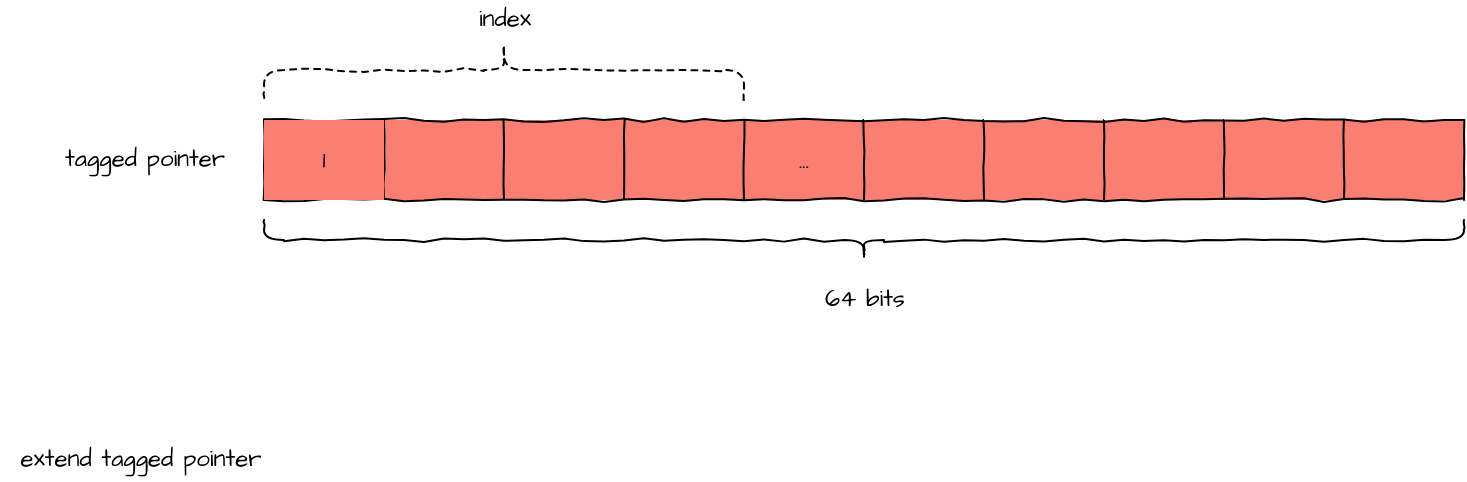 <mxfile version="14.1.1" type="github">
  <diagram id="WwSOnB_FdPrwlYixW2Kx" name="Page-1">
    <mxGraphModel dx="1613" dy="426" grid="1" gridSize="10" guides="1" tooltips="1" connect="1" arrows="1" fold="1" page="1" pageScale="1" pageWidth="827" pageHeight="1169" math="0" shadow="0">
      <root>
        <mxCell id="0" />
        <mxCell id="1" parent="0" />
        <mxCell id="PfYtfeVrxTqz0i9ZNfW3-1" value="" style="shape=table;html=1;whiteSpace=wrap;startSize=0;container=1;collapsible=0;childLayout=tableLayout;comic=1;fontFamily=Architects Daughter;fontSource=https%3A%2F%2Ffonts.googleapis.com%2Fcss%3Ffamily%3DArchitects%2BDaughter;fillColor=#FA7F72;" vertex="1" parent="1">
          <mxGeometry x="110" y="200" width="600" height="40" as="geometry" />
        </mxCell>
        <mxCell id="PfYtfeVrxTqz0i9ZNfW3-2" value="" style="shape=partialRectangle;html=1;whiteSpace=wrap;collapsible=0;dropTarget=0;pointerEvents=0;fillColor=none;top=0;left=0;bottom=0;right=0;points=[[0,0.5],[1,0.5]];portConstraint=eastwest;" vertex="1" parent="PfYtfeVrxTqz0i9ZNfW3-1">
          <mxGeometry width="600" height="40" as="geometry" />
        </mxCell>
        <mxCell id="PfYtfeVrxTqz0i9ZNfW3-3" value="&lt;font face=&quot;Architects Daughter&quot; data-font-src=&quot;https://fonts.googleapis.com/css?family=Architects+Daughter&quot;&gt;1&lt;/font&gt;" style="shape=partialRectangle;html=1;whiteSpace=wrap;connectable=0;overflow=hidden;top=0;left=0;bottom=0;right=0;fillColor=#FA7F72;fixDash=0;" vertex="1" parent="PfYtfeVrxTqz0i9ZNfW3-2">
          <mxGeometry width="60" height="40" as="geometry" />
        </mxCell>
        <mxCell id="PfYtfeVrxTqz0i9ZNfW3-4" value="" style="shape=partialRectangle;html=1;whiteSpace=wrap;connectable=0;overflow=hidden;fillColor=none;top=0;left=0;bottom=0;right=0;fontFamily=Architects Daughter;fontSource=https%3A%2F%2Ffonts.googleapis.com%2Fcss%3Ffamily%3DArchitects%2BDaughter;" vertex="1" parent="PfYtfeVrxTqz0i9ZNfW3-2">
          <mxGeometry x="60" width="60" height="40" as="geometry" />
        </mxCell>
        <mxCell id="PfYtfeVrxTqz0i9ZNfW3-5" value="" style="shape=partialRectangle;html=1;whiteSpace=wrap;connectable=0;overflow=hidden;fillColor=none;top=0;left=0;bottom=0;right=0;" vertex="1" parent="PfYtfeVrxTqz0i9ZNfW3-2">
          <mxGeometry x="120" width="60" height="40" as="geometry" />
        </mxCell>
        <mxCell id="PfYtfeVrxTqz0i9ZNfW3-6" value="" style="shape=partialRectangle;html=1;whiteSpace=wrap;connectable=0;overflow=hidden;fillColor=none;top=0;left=0;bottom=0;right=0;" vertex="1" parent="PfYtfeVrxTqz0i9ZNfW3-2">
          <mxGeometry x="180" width="60" height="40" as="geometry" />
        </mxCell>
        <mxCell id="PfYtfeVrxTqz0i9ZNfW3-7" value="&lt;font face=&quot;Architects Daughter&quot; data-font-src=&quot;https://fonts.googleapis.com/css?family=Architects+Daughter&quot;&gt;...&lt;/font&gt;" style="shape=partialRectangle;html=1;whiteSpace=wrap;connectable=0;overflow=hidden;fillColor=none;top=0;left=0;bottom=0;right=0;" vertex="1" parent="PfYtfeVrxTqz0i9ZNfW3-2">
          <mxGeometry x="240" width="60" height="40" as="geometry" />
        </mxCell>
        <mxCell id="PfYtfeVrxTqz0i9ZNfW3-8" value="" style="shape=partialRectangle;html=1;whiteSpace=wrap;connectable=0;overflow=hidden;fillColor=none;top=0;left=0;bottom=0;right=0;" vertex="1" parent="PfYtfeVrxTqz0i9ZNfW3-2">
          <mxGeometry x="300" width="60" height="40" as="geometry" />
        </mxCell>
        <mxCell id="PfYtfeVrxTqz0i9ZNfW3-9" value="" style="shape=partialRectangle;html=1;whiteSpace=wrap;connectable=0;overflow=hidden;fillColor=none;top=0;left=0;bottom=0;right=0;" vertex="1" parent="PfYtfeVrxTqz0i9ZNfW3-2">
          <mxGeometry x="360" width="60" height="40" as="geometry" />
        </mxCell>
        <mxCell id="PfYtfeVrxTqz0i9ZNfW3-10" value="" style="shape=partialRectangle;html=1;whiteSpace=wrap;connectable=0;overflow=hidden;fillColor=none;top=0;left=0;bottom=0;right=0;" vertex="1" parent="PfYtfeVrxTqz0i9ZNfW3-2">
          <mxGeometry x="420" width="60" height="40" as="geometry" />
        </mxCell>
        <mxCell id="PfYtfeVrxTqz0i9ZNfW3-11" value="" style="shape=partialRectangle;html=1;whiteSpace=wrap;connectable=0;overflow=hidden;fillColor=none;top=0;left=0;bottom=0;right=0;" vertex="1" parent="PfYtfeVrxTqz0i9ZNfW3-2">
          <mxGeometry x="480" width="60" height="40" as="geometry" />
        </mxCell>
        <mxCell id="PfYtfeVrxTqz0i9ZNfW3-12" value="" style="shape=partialRectangle;html=1;whiteSpace=wrap;connectable=0;overflow=hidden;fillColor=none;top=0;left=0;bottom=0;right=0;" vertex="1" parent="PfYtfeVrxTqz0i9ZNfW3-2">
          <mxGeometry x="540" width="60" height="40" as="geometry" />
        </mxCell>
        <mxCell id="PfYtfeVrxTqz0i9ZNfW3-13" value="tagged pointer" style="text;html=1;align=center;verticalAlign=middle;resizable=0;points=[];autosize=1;fontFamily=Architects Daughter;" vertex="1" parent="1">
          <mxGeometry y="210" width="100" height="20" as="geometry" />
        </mxCell>
        <mxCell id="PfYtfeVrxTqz0i9ZNfW3-14" value="" style="shape=curlyBracket;whiteSpace=wrap;html=1;rounded=1;comic=1;fillColor=#FA7F72;fontFamily=Architects Daughter;fontSource=https%3A%2F%2Ffonts.googleapis.com%2Fcss%3Ffamily%3DArchitects%2BDaughter;direction=north;" vertex="1" parent="1">
          <mxGeometry x="110" y="250" width="600" height="20" as="geometry" />
        </mxCell>
        <mxCell id="PfYtfeVrxTqz0i9ZNfW3-15" value="64 bits" style="text;html=1;align=center;verticalAlign=middle;resizable=0;points=[];autosize=1;fontFamily=Architects Daughter;" vertex="1" parent="1">
          <mxGeometry x="380" y="280" width="60" height="20" as="geometry" />
        </mxCell>
        <mxCell id="PfYtfeVrxTqz0i9ZNfW3-29" value="extend tagged pointer" style="text;html=1;align=center;verticalAlign=middle;resizable=0;points=[];autosize=1;fontFamily=Architects Daughter;" vertex="1" parent="1">
          <mxGeometry x="-22" y="360" width="140" height="20" as="geometry" />
        </mxCell>
        <mxCell id="PfYtfeVrxTqz0i9ZNfW3-45" value="" style="shape=curlyBracket;whiteSpace=wrap;html=1;rounded=1;dashed=1;comic=1;fillColor=#28ABB9;fontFamily=Architects Daughter;fontSource=https%3A%2F%2Ffonts.googleapis.com%2Fcss%3Ffamily%3DArchitects%2BDaughter;direction=south;" vertex="1" parent="1">
          <mxGeometry x="110" y="160" width="240" height="30" as="geometry" />
        </mxCell>
        <mxCell id="PfYtfeVrxTqz0i9ZNfW3-46" value="index" style="text;html=1;align=center;verticalAlign=middle;resizable=0;points=[];autosize=1;fontFamily=Architects Daughter;" vertex="1" parent="1">
          <mxGeometry x="210" y="140" width="40" height="20" as="geometry" />
        </mxCell>
      </root>
    </mxGraphModel>
  </diagram>
</mxfile>

